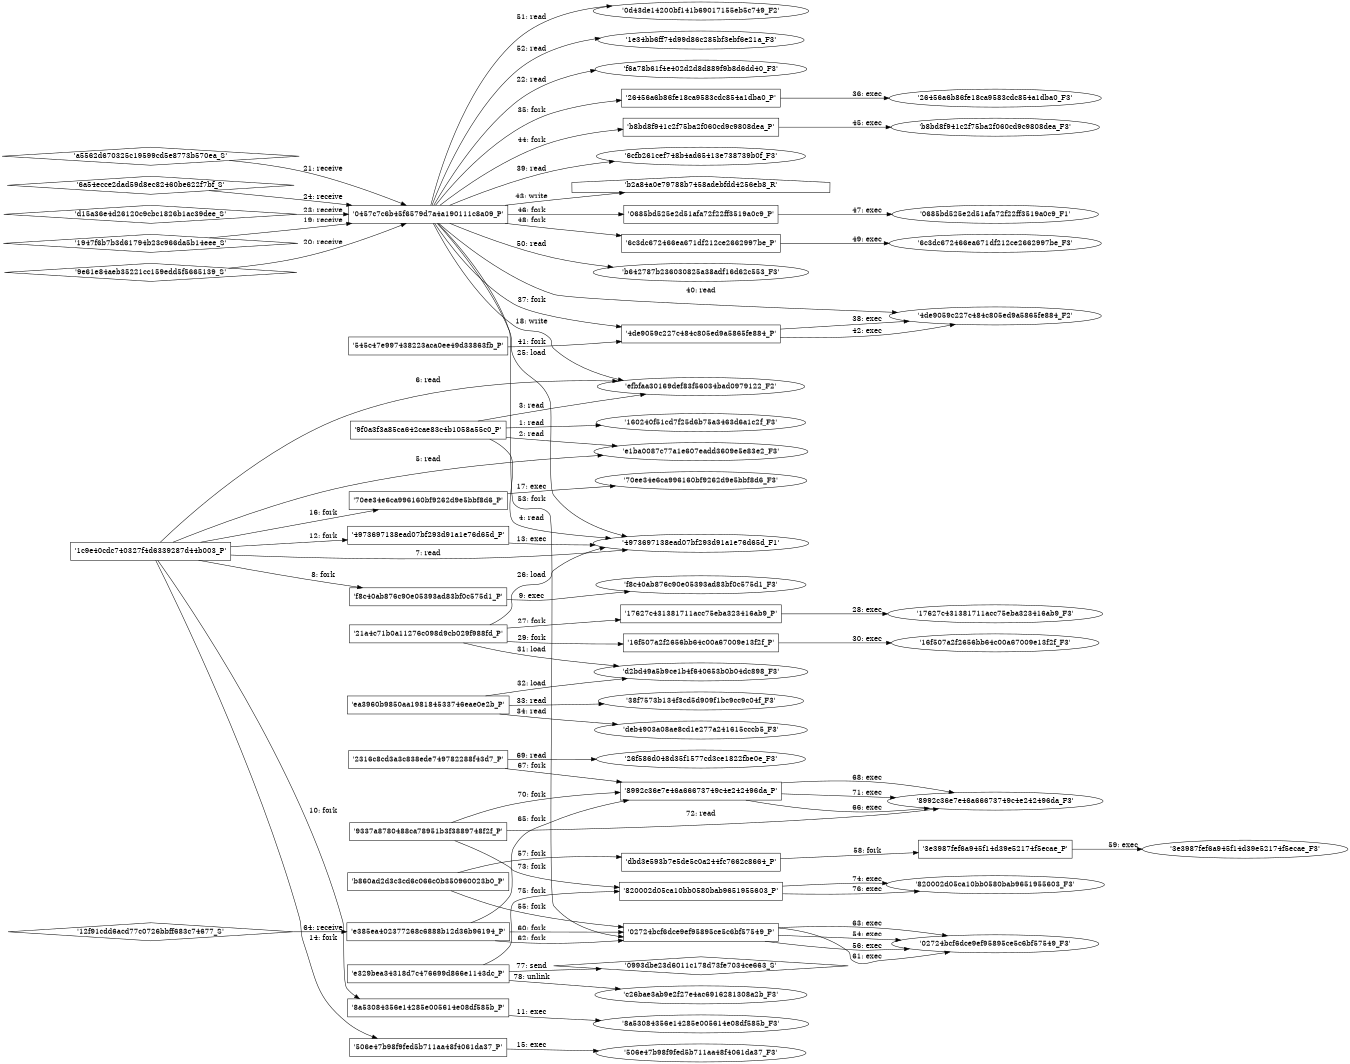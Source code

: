 digraph "D:\Learning\Paper\apt\基于CTI的攻击预警\Dataset\攻击图\ASGfromALLCTI\Snake Campaign A few words about the Uroburos Rootkit.dot" {
rankdir="LR"
size="9"
fixedsize="false"
splines="true"
nodesep=0.3
ranksep=0
fontsize=10
overlap="scalexy"
engine= "neato"
	"'160240f51cd7f25d6b75a3463d6a1c2f_F3'" [node_type=file shape=ellipse]
	"'9f0a3f3a85ca642cae83c4b1058a55c0_P'" [node_type=Process shape=box]
	"'9f0a3f3a85ca642cae83c4b1058a55c0_P'" -> "'160240f51cd7f25d6b75a3463d6a1c2f_F3'" [label="1: read"]
	"'e1ba0087c77a1e607eadd3609e5e83e2_F3'" [node_type=file shape=ellipse]
	"'9f0a3f3a85ca642cae83c4b1058a55c0_P'" [node_type=Process shape=box]
	"'9f0a3f3a85ca642cae83c4b1058a55c0_P'" -> "'e1ba0087c77a1e607eadd3609e5e83e2_F3'" [label="2: read"]
	"'efbfaa30169def83f56034bad0979122_F2'" [node_type=file shape=ellipse]
	"'9f0a3f3a85ca642cae83c4b1058a55c0_P'" [node_type=Process shape=box]
	"'9f0a3f3a85ca642cae83c4b1058a55c0_P'" -> "'efbfaa30169def83f56034bad0979122_F2'" [label="3: read"]
	"'4973697138ead07bf293d91a1e76d65d_F1'" [node_type=file shape=ellipse]
	"'9f0a3f3a85ca642cae83c4b1058a55c0_P'" [node_type=Process shape=box]
	"'9f0a3f3a85ca642cae83c4b1058a55c0_P'" -> "'4973697138ead07bf293d91a1e76d65d_F1'" [label="4: read"]
	"'e1ba0087c77a1e607eadd3609e5e83e2_F3'" [node_type=file shape=ellipse]
	"'1c9e40cdc740327f4d6339287d44b003_P'" [node_type=Process shape=box]
	"'1c9e40cdc740327f4d6339287d44b003_P'" -> "'e1ba0087c77a1e607eadd3609e5e83e2_F3'" [label="5: read"]
	"'efbfaa30169def83f56034bad0979122_F2'" [node_type=file shape=ellipse]
	"'1c9e40cdc740327f4d6339287d44b003_P'" [node_type=Process shape=box]
	"'1c9e40cdc740327f4d6339287d44b003_P'" -> "'efbfaa30169def83f56034bad0979122_F2'" [label="6: read"]
	"'4973697138ead07bf293d91a1e76d65d_F1'" [node_type=file shape=ellipse]
	"'1c9e40cdc740327f4d6339287d44b003_P'" [node_type=Process shape=box]
	"'1c9e40cdc740327f4d6339287d44b003_P'" -> "'4973697138ead07bf293d91a1e76d65d_F1'" [label="7: read"]
	"'1c9e40cdc740327f4d6339287d44b003_P'" [node_type=Process shape=box]
	"'f8c40ab876c90e05393ad83bf0c575d1_P'" [node_type=Process shape=box]
	"'1c9e40cdc740327f4d6339287d44b003_P'" -> "'f8c40ab876c90e05393ad83bf0c575d1_P'" [label="8: fork"]
	"'f8c40ab876c90e05393ad83bf0c575d1_P'" [node_type=Process shape=box]
	"'f8c40ab876c90e05393ad83bf0c575d1_F3'" [node_type=File shape=ellipse]
	"'f8c40ab876c90e05393ad83bf0c575d1_P'" -> "'f8c40ab876c90e05393ad83bf0c575d1_F3'" [label="9: exec"]
	"'1c9e40cdc740327f4d6339287d44b003_P'" [node_type=Process shape=box]
	"'8a53084356e14285e005614e08df585b_P'" [node_type=Process shape=box]
	"'1c9e40cdc740327f4d6339287d44b003_P'" -> "'8a53084356e14285e005614e08df585b_P'" [label="10: fork"]
	"'8a53084356e14285e005614e08df585b_P'" [node_type=Process shape=box]
	"'8a53084356e14285e005614e08df585b_F3'" [node_type=File shape=ellipse]
	"'8a53084356e14285e005614e08df585b_P'" -> "'8a53084356e14285e005614e08df585b_F3'" [label="11: exec"]
	"'1c9e40cdc740327f4d6339287d44b003_P'" [node_type=Process shape=box]
	"'4973697138ead07bf293d91a1e76d65d_P'" [node_type=Process shape=box]
	"'1c9e40cdc740327f4d6339287d44b003_P'" -> "'4973697138ead07bf293d91a1e76d65d_P'" [label="12: fork"]
	"'4973697138ead07bf293d91a1e76d65d_P'" [node_type=Process shape=box]
	"'4973697138ead07bf293d91a1e76d65d_F1'" [node_type=File shape=ellipse]
	"'4973697138ead07bf293d91a1e76d65d_P'" -> "'4973697138ead07bf293d91a1e76d65d_F1'" [label="13: exec"]
	"'1c9e40cdc740327f4d6339287d44b003_P'" [node_type=Process shape=box]
	"'506e47b98f9fed5b711aa48f4061da37_P'" [node_type=Process shape=box]
	"'1c9e40cdc740327f4d6339287d44b003_P'" -> "'506e47b98f9fed5b711aa48f4061da37_P'" [label="14: fork"]
	"'506e47b98f9fed5b711aa48f4061da37_P'" [node_type=Process shape=box]
	"'506e47b98f9fed5b711aa48f4061da37_F3'" [node_type=File shape=ellipse]
	"'506e47b98f9fed5b711aa48f4061da37_P'" -> "'506e47b98f9fed5b711aa48f4061da37_F3'" [label="15: exec"]
	"'1c9e40cdc740327f4d6339287d44b003_P'" [node_type=Process shape=box]
	"'70ee34e6ca996160bf9262d9e5bbf8d6_P'" [node_type=Process shape=box]
	"'1c9e40cdc740327f4d6339287d44b003_P'" -> "'70ee34e6ca996160bf9262d9e5bbf8d6_P'" [label="16: fork"]
	"'70ee34e6ca996160bf9262d9e5bbf8d6_P'" [node_type=Process shape=box]
	"'70ee34e6ca996160bf9262d9e5bbf8d6_F3'" [node_type=File shape=ellipse]
	"'70ee34e6ca996160bf9262d9e5bbf8d6_P'" -> "'70ee34e6ca996160bf9262d9e5bbf8d6_F3'" [label="17: exec"]
	"'efbfaa30169def83f56034bad0979122_F2'" [node_type=file shape=ellipse]
	"'0457c7c6b45f6579d7a4a190111c8a09_P'" [node_type=Process shape=box]
	"'0457c7c6b45f6579d7a4a190111c8a09_P'" -> "'efbfaa30169def83f56034bad0979122_F2'" [label="18: write"]
	"'0457c7c6b45f6579d7a4a190111c8a09_P'" [node_type=Process shape=box]
	"'1947f6b7b3d61794b23c966da5b14eee_S'" [node_type=Socket shape=diamond]
	"'1947f6b7b3d61794b23c966da5b14eee_S'" -> "'0457c7c6b45f6579d7a4a190111c8a09_P'" [label="19: receive"]
	"'0457c7c6b45f6579d7a4a190111c8a09_P'" [node_type=Process shape=box]
	"'9e61e84aeb35221cc159edd5f5665139_S'" [node_type=Socket shape=diamond]
	"'9e61e84aeb35221cc159edd5f5665139_S'" -> "'0457c7c6b45f6579d7a4a190111c8a09_P'" [label="20: receive"]
	"'0457c7c6b45f6579d7a4a190111c8a09_P'" [node_type=Process shape=box]
	"'a5562d670325c19599cd5e8773b570ea_S'" [node_type=Socket shape=diamond]
	"'a5562d670325c19599cd5e8773b570ea_S'" -> "'0457c7c6b45f6579d7a4a190111c8a09_P'" [label="21: receive"]
	"'f6a78b61f4e402d2d8d889f9b8d6dd40_F3'" [node_type=file shape=ellipse]
	"'0457c7c6b45f6579d7a4a190111c8a09_P'" [node_type=Process shape=box]
	"'0457c7c6b45f6579d7a4a190111c8a09_P'" -> "'f6a78b61f4e402d2d8d889f9b8d6dd40_F3'" [label="22: read"]
	"'0457c7c6b45f6579d7a4a190111c8a09_P'" [node_type=Process shape=box]
	"'d15a36e4d26120c9cbc1826b1ac39dee_S'" [node_type=Socket shape=diamond]
	"'d15a36e4d26120c9cbc1826b1ac39dee_S'" -> "'0457c7c6b45f6579d7a4a190111c8a09_P'" [label="23: receive"]
	"'0457c7c6b45f6579d7a4a190111c8a09_P'" [node_type=Process shape=box]
	"'6a54ecce2dad59d8ec82460be622f7bf_S'" [node_type=Socket shape=diamond]
	"'6a54ecce2dad59d8ec82460be622f7bf_S'" -> "'0457c7c6b45f6579d7a4a190111c8a09_P'" [label="24: receive"]
	"'4973697138ead07bf293d91a1e76d65d_F1'" [node_type=file shape=ellipse]
	"'0457c7c6b45f6579d7a4a190111c8a09_P'" [node_type=Process shape=box]
	"'0457c7c6b45f6579d7a4a190111c8a09_P'" -> "'4973697138ead07bf293d91a1e76d65d_F1'" [label="25: load"]
	"'4973697138ead07bf293d91a1e76d65d_F1'" [node_type=file shape=ellipse]
	"'21a4c71b0a11276c098d9cb029f988fd_P'" [node_type=Process shape=box]
	"'21a4c71b0a11276c098d9cb029f988fd_P'" -> "'4973697138ead07bf293d91a1e76d65d_F1'" [label="26: load"]
	"'21a4c71b0a11276c098d9cb029f988fd_P'" [node_type=Process shape=box]
	"'17627c431381711acc75eba323416ab9_P'" [node_type=Process shape=box]
	"'21a4c71b0a11276c098d9cb029f988fd_P'" -> "'17627c431381711acc75eba323416ab9_P'" [label="27: fork"]
	"'17627c431381711acc75eba323416ab9_P'" [node_type=Process shape=box]
	"'17627c431381711acc75eba323416ab9_F3'" [node_type=File shape=ellipse]
	"'17627c431381711acc75eba323416ab9_P'" -> "'17627c431381711acc75eba323416ab9_F3'" [label="28: exec"]
	"'21a4c71b0a11276c098d9cb029f988fd_P'" [node_type=Process shape=box]
	"'16f507a2f2656bb64c00a67009e13f2f_P'" [node_type=Process shape=box]
	"'21a4c71b0a11276c098d9cb029f988fd_P'" -> "'16f507a2f2656bb64c00a67009e13f2f_P'" [label="29: fork"]
	"'16f507a2f2656bb64c00a67009e13f2f_P'" [node_type=Process shape=box]
	"'16f507a2f2656bb64c00a67009e13f2f_F3'" [node_type=File shape=ellipse]
	"'16f507a2f2656bb64c00a67009e13f2f_P'" -> "'16f507a2f2656bb64c00a67009e13f2f_F3'" [label="30: exec"]
	"'d2bd49a5b9ce1b4f640653b0b04dc898_F3'" [node_type=file shape=ellipse]
	"'21a4c71b0a11276c098d9cb029f988fd_P'" [node_type=Process shape=box]
	"'21a4c71b0a11276c098d9cb029f988fd_P'" -> "'d2bd49a5b9ce1b4f640653b0b04dc898_F3'" [label="31: load"]
	"'d2bd49a5b9ce1b4f640653b0b04dc898_F3'" [node_type=file shape=ellipse]
	"'ea3960b9850aa198184533746eae0e2b_P'" [node_type=Process shape=box]
	"'ea3960b9850aa198184533746eae0e2b_P'" -> "'d2bd49a5b9ce1b4f640653b0b04dc898_F3'" [label="32: load"]
	"'38f7573b134f3cd5d909f1bc9cc9c04f_F3'" [node_type=file shape=ellipse]
	"'ea3960b9850aa198184533746eae0e2b_P'" [node_type=Process shape=box]
	"'ea3960b9850aa198184533746eae0e2b_P'" -> "'38f7573b134f3cd5d909f1bc9cc9c04f_F3'" [label="33: read"]
	"'deb4903a08ae8cd1e277a241615cccb5_F3'" [node_type=file shape=ellipse]
	"'ea3960b9850aa198184533746eae0e2b_P'" [node_type=Process shape=box]
	"'ea3960b9850aa198184533746eae0e2b_P'" -> "'deb4903a08ae8cd1e277a241615cccb5_F3'" [label="34: read"]
	"'0457c7c6b45f6579d7a4a190111c8a09_P'" [node_type=Process shape=box]
	"'26456a6b86fe18ca9583cdc854a1dba0_P'" [node_type=Process shape=box]
	"'0457c7c6b45f6579d7a4a190111c8a09_P'" -> "'26456a6b86fe18ca9583cdc854a1dba0_P'" [label="35: fork"]
	"'26456a6b86fe18ca9583cdc854a1dba0_P'" [node_type=Process shape=box]
	"'26456a6b86fe18ca9583cdc854a1dba0_F3'" [node_type=File shape=ellipse]
	"'26456a6b86fe18ca9583cdc854a1dba0_P'" -> "'26456a6b86fe18ca9583cdc854a1dba0_F3'" [label="36: exec"]
	"'0457c7c6b45f6579d7a4a190111c8a09_P'" [node_type=Process shape=box]
	"'4de9059c227c484c805ed9a5865fe884_P'" [node_type=Process shape=box]
	"'0457c7c6b45f6579d7a4a190111c8a09_P'" -> "'4de9059c227c484c805ed9a5865fe884_P'" [label="37: fork"]
	"'4de9059c227c484c805ed9a5865fe884_P'" [node_type=Process shape=box]
	"'4de9059c227c484c805ed9a5865fe884_F2'" [node_type=File shape=ellipse]
	"'4de9059c227c484c805ed9a5865fe884_P'" -> "'4de9059c227c484c805ed9a5865fe884_F2'" [label="38: exec"]
	"'6cfb261cef748b4ad65413e738739b0f_F3'" [node_type=file shape=ellipse]
	"'0457c7c6b45f6579d7a4a190111c8a09_P'" [node_type=Process shape=box]
	"'0457c7c6b45f6579d7a4a190111c8a09_P'" -> "'6cfb261cef748b4ad65413e738739b0f_F3'" [label="39: read"]
	"'4de9059c227c484c805ed9a5865fe884_F2'" [node_type=file shape=ellipse]
	"'0457c7c6b45f6579d7a4a190111c8a09_P'" [node_type=Process shape=box]
	"'0457c7c6b45f6579d7a4a190111c8a09_P'" -> "'4de9059c227c484c805ed9a5865fe884_F2'" [label="40: read"]
	"'545c47e997438223aca0ee49d33863fb_P'" [node_type=Process shape=box]
	"'4de9059c227c484c805ed9a5865fe884_P'" [node_type=Process shape=box]
	"'545c47e997438223aca0ee49d33863fb_P'" -> "'4de9059c227c484c805ed9a5865fe884_P'" [label="41: fork"]
	"'4de9059c227c484c805ed9a5865fe884_P'" [node_type=Process shape=box]
	"'4de9059c227c484c805ed9a5865fe884_F2'" [node_type=File shape=ellipse]
	"'4de9059c227c484c805ed9a5865fe884_P'" -> "'4de9059c227c484c805ed9a5865fe884_F2'" [label="42: exec"]
	"'b2a84a0e79788b7458adebfdd4256eb8_R'" [node_type=registry shape=house]
	"'0457c7c6b45f6579d7a4a190111c8a09_P'" [node_type=Process shape=box]
	"'0457c7c6b45f6579d7a4a190111c8a09_P'" -> "'b2a84a0e79788b7458adebfdd4256eb8_R'" [label="43: write"]
	"'0457c7c6b45f6579d7a4a190111c8a09_P'" [node_type=Process shape=box]
	"'b8bd8f941c2f75ba2f060cd9c9808dea_P'" [node_type=Process shape=box]
	"'0457c7c6b45f6579d7a4a190111c8a09_P'" -> "'b8bd8f941c2f75ba2f060cd9c9808dea_P'" [label="44: fork"]
	"'b8bd8f941c2f75ba2f060cd9c9808dea_P'" [node_type=Process shape=box]
	"'b8bd8f941c2f75ba2f060cd9c9808dea_F3'" [node_type=File shape=ellipse]
	"'b8bd8f941c2f75ba2f060cd9c9808dea_P'" -> "'b8bd8f941c2f75ba2f060cd9c9808dea_F3'" [label="45: exec"]
	"'0457c7c6b45f6579d7a4a190111c8a09_P'" [node_type=Process shape=box]
	"'0685bd525e2d51afa72f22ff3519a0c9_P'" [node_type=Process shape=box]
	"'0457c7c6b45f6579d7a4a190111c8a09_P'" -> "'0685bd525e2d51afa72f22ff3519a0c9_P'" [label="46: fork"]
	"'0685bd525e2d51afa72f22ff3519a0c9_P'" [node_type=Process shape=box]
	"'0685bd525e2d51afa72f22ff3519a0c9_F1'" [node_type=File shape=ellipse]
	"'0685bd525e2d51afa72f22ff3519a0c9_P'" -> "'0685bd525e2d51afa72f22ff3519a0c9_F1'" [label="47: exec"]
	"'0457c7c6b45f6579d7a4a190111c8a09_P'" [node_type=Process shape=box]
	"'6c3dc672466ea671df212ce2662997be_P'" [node_type=Process shape=box]
	"'0457c7c6b45f6579d7a4a190111c8a09_P'" -> "'6c3dc672466ea671df212ce2662997be_P'" [label="48: fork"]
	"'6c3dc672466ea671df212ce2662997be_P'" [node_type=Process shape=box]
	"'6c3dc672466ea671df212ce2662997be_F3'" [node_type=File shape=ellipse]
	"'6c3dc672466ea671df212ce2662997be_P'" -> "'6c3dc672466ea671df212ce2662997be_F3'" [label="49: exec"]
	"'b642787b236030825a38adf16d62c553_F3'" [node_type=file shape=ellipse]
	"'0457c7c6b45f6579d7a4a190111c8a09_P'" [node_type=Process shape=box]
	"'0457c7c6b45f6579d7a4a190111c8a09_P'" -> "'b642787b236030825a38adf16d62c553_F3'" [label="50: read"]
	"'0d43de14200bf141b69017155eb5c749_F2'" [node_type=file shape=ellipse]
	"'0457c7c6b45f6579d7a4a190111c8a09_P'" [node_type=Process shape=box]
	"'0457c7c6b45f6579d7a4a190111c8a09_P'" -> "'0d43de14200bf141b69017155eb5c749_F2'" [label="51: read"]
	"'1e34bb6ff74d99d86c285bf3ebf6e21a_F3'" [node_type=file shape=ellipse]
	"'0457c7c6b45f6579d7a4a190111c8a09_P'" [node_type=Process shape=box]
	"'0457c7c6b45f6579d7a4a190111c8a09_P'" -> "'1e34bb6ff74d99d86c285bf3ebf6e21a_F3'" [label="52: read"]
	"'0457c7c6b45f6579d7a4a190111c8a09_P'" [node_type=Process shape=box]
	"'02724bcf6dce9ef95895ce5c6bf57549_P'" [node_type=Process shape=box]
	"'0457c7c6b45f6579d7a4a190111c8a09_P'" -> "'02724bcf6dce9ef95895ce5c6bf57549_P'" [label="53: fork"]
	"'02724bcf6dce9ef95895ce5c6bf57549_P'" [node_type=Process shape=box]
	"'02724bcf6dce9ef95895ce5c6bf57549_F3'" [node_type=File shape=ellipse]
	"'02724bcf6dce9ef95895ce5c6bf57549_P'" -> "'02724bcf6dce9ef95895ce5c6bf57549_F3'" [label="54: exec"]
	"'b860ad2d3c3cd6c066c0b350960023b0_P'" [node_type=Process shape=box]
	"'02724bcf6dce9ef95895ce5c6bf57549_P'" [node_type=Process shape=box]
	"'b860ad2d3c3cd6c066c0b350960023b0_P'" -> "'02724bcf6dce9ef95895ce5c6bf57549_P'" [label="55: fork"]
	"'02724bcf6dce9ef95895ce5c6bf57549_P'" [node_type=Process shape=box]
	"'02724bcf6dce9ef95895ce5c6bf57549_F3'" [node_type=File shape=ellipse]
	"'02724bcf6dce9ef95895ce5c6bf57549_P'" -> "'02724bcf6dce9ef95895ce5c6bf57549_F3'" [label="56: exec"]
	"'b860ad2d3c3cd6c066c0b350960023b0_P'" [node_type=Process shape=box]
	"'dbd3e593b7e5de5c0a244fc7662c8664_P'" [node_type=Process shape=box]
	"'b860ad2d3c3cd6c066c0b350960023b0_P'" -> "'dbd3e593b7e5de5c0a244fc7662c8664_P'" [label="57: fork"]
	"'dbd3e593b7e5de5c0a244fc7662c8664_P'" [node_type=Process shape=box]
	"'3e3987fef6a945f14d39e52174f5ecae_P'" [node_type=Process shape=box]
	"'dbd3e593b7e5de5c0a244fc7662c8664_P'" -> "'3e3987fef6a945f14d39e52174f5ecae_P'" [label="58: fork"]
	"'3e3987fef6a945f14d39e52174f5ecae_P'" [node_type=Process shape=box]
	"'3e3987fef6a945f14d39e52174f5ecae_F3'" [node_type=File shape=ellipse]
	"'3e3987fef6a945f14d39e52174f5ecae_P'" -> "'3e3987fef6a945f14d39e52174f5ecae_F3'" [label="59: exec"]
	"'e385ea402377268c6888b12d36b96194_P'" [node_type=Process shape=box]
	"'02724bcf6dce9ef95895ce5c6bf57549_P'" [node_type=Process shape=box]
	"'e385ea402377268c6888b12d36b96194_P'" -> "'02724bcf6dce9ef95895ce5c6bf57549_P'" [label="60: fork"]
	"'02724bcf6dce9ef95895ce5c6bf57549_P'" [node_type=Process shape=box]
	"'02724bcf6dce9ef95895ce5c6bf57549_F3'" [node_type=File shape=ellipse]
	"'02724bcf6dce9ef95895ce5c6bf57549_P'" -> "'02724bcf6dce9ef95895ce5c6bf57549_F3'" [label="61: exec"]
	"'e385ea402377268c6888b12d36b96194_P'" [node_type=Process shape=box]
	"'02724bcf6dce9ef95895ce5c6bf57549_P'" [node_type=Process shape=box]
	"'e385ea402377268c6888b12d36b96194_P'" -> "'02724bcf6dce9ef95895ce5c6bf57549_P'" [label="62: fork"]
	"'02724bcf6dce9ef95895ce5c6bf57549_P'" [node_type=Process shape=box]
	"'02724bcf6dce9ef95895ce5c6bf57549_F3'" [node_type=File shape=ellipse]
	"'02724bcf6dce9ef95895ce5c6bf57549_P'" -> "'02724bcf6dce9ef95895ce5c6bf57549_F3'" [label="63: exec"]
	"'e385ea402377268c6888b12d36b96194_P'" [node_type=Process shape=box]
	"'12f91cdd6acd77c0726bbff683c74677_S'" [node_type=Socket shape=diamond]
	"'12f91cdd6acd77c0726bbff683c74677_S'" -> "'e385ea402377268c6888b12d36b96194_P'" [label="64: receive"]
	"'e385ea402377268c6888b12d36b96194_P'" [node_type=Process shape=box]
	"'8992c36e7e46a66673749c4e242496da_P'" [node_type=Process shape=box]
	"'e385ea402377268c6888b12d36b96194_P'" -> "'8992c36e7e46a66673749c4e242496da_P'" [label="65: fork"]
	"'8992c36e7e46a66673749c4e242496da_P'" [node_type=Process shape=box]
	"'8992c36e7e46a66673749c4e242496da_F3'" [node_type=File shape=ellipse]
	"'8992c36e7e46a66673749c4e242496da_P'" -> "'8992c36e7e46a66673749c4e242496da_F3'" [label="66: exec"]
	"'2316c8cd3a3c838ede749782288f43d7_P'" [node_type=Process shape=box]
	"'8992c36e7e46a66673749c4e242496da_P'" [node_type=Process shape=box]
	"'2316c8cd3a3c838ede749782288f43d7_P'" -> "'8992c36e7e46a66673749c4e242496da_P'" [label="67: fork"]
	"'8992c36e7e46a66673749c4e242496da_P'" [node_type=Process shape=box]
	"'8992c36e7e46a66673749c4e242496da_F3'" [node_type=File shape=ellipse]
	"'8992c36e7e46a66673749c4e242496da_P'" -> "'8992c36e7e46a66673749c4e242496da_F3'" [label="68: exec"]
	"'26f586d048d35f1577cd3ce1822fbe0e_F3'" [node_type=file shape=ellipse]
	"'2316c8cd3a3c838ede749782288f43d7_P'" [node_type=Process shape=box]
	"'2316c8cd3a3c838ede749782288f43d7_P'" -> "'26f586d048d35f1577cd3ce1822fbe0e_F3'" [label="69: read"]
	"'9337a8780488ca78951b3f3889748f2f_P'" [node_type=Process shape=box]
	"'8992c36e7e46a66673749c4e242496da_P'" [node_type=Process shape=box]
	"'9337a8780488ca78951b3f3889748f2f_P'" -> "'8992c36e7e46a66673749c4e242496da_P'" [label="70: fork"]
	"'8992c36e7e46a66673749c4e242496da_P'" [node_type=Process shape=box]
	"'8992c36e7e46a66673749c4e242496da_F3'" [node_type=File shape=ellipse]
	"'8992c36e7e46a66673749c4e242496da_P'" -> "'8992c36e7e46a66673749c4e242496da_F3'" [label="71: exec"]
	"'8992c36e7e46a66673749c4e242496da_F3'" [node_type=file shape=ellipse]
	"'9337a8780488ca78951b3f3889748f2f_P'" [node_type=Process shape=box]
	"'9337a8780488ca78951b3f3889748f2f_P'" -> "'8992c36e7e46a66673749c4e242496da_F3'" [label="72: read"]
	"'9337a8780488ca78951b3f3889748f2f_P'" [node_type=Process shape=box]
	"'820002d05ca10bb0580bab9651955603_P'" [node_type=Process shape=box]
	"'9337a8780488ca78951b3f3889748f2f_P'" -> "'820002d05ca10bb0580bab9651955603_P'" [label="73: fork"]
	"'820002d05ca10bb0580bab9651955603_P'" [node_type=Process shape=box]
	"'820002d05ca10bb0580bab9651955603_F3'" [node_type=File shape=ellipse]
	"'820002d05ca10bb0580bab9651955603_P'" -> "'820002d05ca10bb0580bab9651955603_F3'" [label="74: exec"]
	"'e329bea34318d7c476699d866e1143dc_P'" [node_type=Process shape=box]
	"'820002d05ca10bb0580bab9651955603_P'" [node_type=Process shape=box]
	"'e329bea34318d7c476699d866e1143dc_P'" -> "'820002d05ca10bb0580bab9651955603_P'" [label="75: fork"]
	"'820002d05ca10bb0580bab9651955603_P'" [node_type=Process shape=box]
	"'820002d05ca10bb0580bab9651955603_F3'" [node_type=File shape=ellipse]
	"'820002d05ca10bb0580bab9651955603_P'" -> "'820002d05ca10bb0580bab9651955603_F3'" [label="76: exec"]
	"'0993dbe23d6011c178d73fe7034ce663_S'" [node_type=Socket shape=diamond]
	"'e329bea34318d7c476699d866e1143dc_P'" [node_type=Process shape=box]
	"'e329bea34318d7c476699d866e1143dc_P'" -> "'0993dbe23d6011c178d73fe7034ce663_S'" [label="77: send"]
	"'c26bae3ab9e2f27e4ac6916281308a2b_F3'" [node_type=file shape=ellipse]
	"'e329bea34318d7c476699d866e1143dc_P'" [node_type=Process shape=box]
	"'e329bea34318d7c476699d866e1143dc_P'" -> "'c26bae3ab9e2f27e4ac6916281308a2b_F3'" [label="78: unlink"]
}
